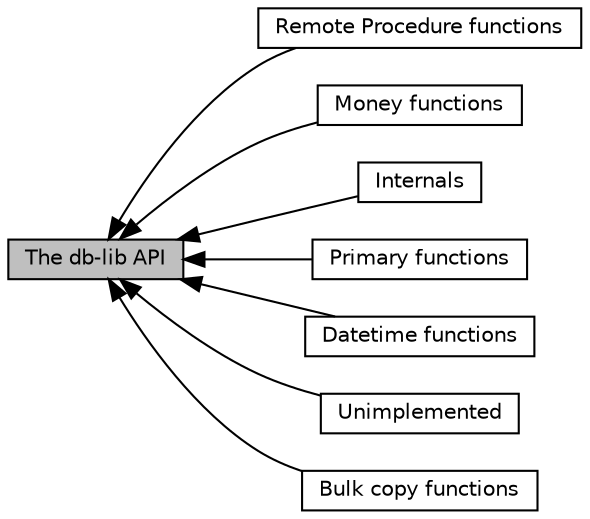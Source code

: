 digraph "The db-lib API"
{
  edge [fontname="Helvetica",fontsize="10",labelfontname="Helvetica",labelfontsize="10"];
  node [fontname="Helvetica",fontsize="10",shape=box];
  rankdir=LR;
  Node1 [label="The db-lib API",height=0.2,width=0.4,color="black", fillcolor="grey75", style="filled", fontcolor="black",tooltip="Functions callable by db-lib client programs."];
  Node3 [label="Remote Procedure functions",height=0.2,width=0.4,color="black", fillcolor="white", style="filled",URL="$a00549.html",tooltip="Functions used with stored procedures."];
  Node5 [label="Money functions",height=0.2,width=0.4,color="black", fillcolor="white", style="filled",URL="$a00552.html",tooltip="Functions to manipulate the MONEY datatype."];
  Node7 [label="Internals",height=0.2,width=0.4,color="black", fillcolor="white", style="filled",URL="$a00554.html",tooltip="Functions called within db-lib for self-help."];
  Node2 [label="Primary functions",height=0.2,width=0.4,color="black", fillcolor="white", style="filled",URL="$a00548.html",tooltip="Core functions needed by most db-lib programs."];
  Node6 [label="Datetime functions",height=0.2,width=0.4,color="black", fillcolor="white", style="filled",URL="$a00553.html",tooltip="Functions to manipulate DBDATETIME structures."];
  Node8 [label="Unimplemented",height=0.2,width=0.4,color="black", fillcolor="white", style="filled",URL="$a00555.html",tooltip="Functions thus far not implemented in the FreeTDS db-lib implementation."];
  Node4 [label="Bulk copy functions",height=0.2,width=0.4,color="black", fillcolor="white", style="filled",URL="$a00550.html",tooltip="Functions to bulk-copy (a/k/a bcp) data to/from the database."];
  Node1->Node2 [shape=plaintext, dir="back", style="solid"];
  Node1->Node3 [shape=plaintext, dir="back", style="solid"];
  Node1->Node4 [shape=plaintext, dir="back", style="solid"];
  Node1->Node5 [shape=plaintext, dir="back", style="solid"];
  Node1->Node6 [shape=plaintext, dir="back", style="solid"];
  Node1->Node7 [shape=plaintext, dir="back", style="solid"];
  Node1->Node8 [shape=plaintext, dir="back", style="solid"];
}
